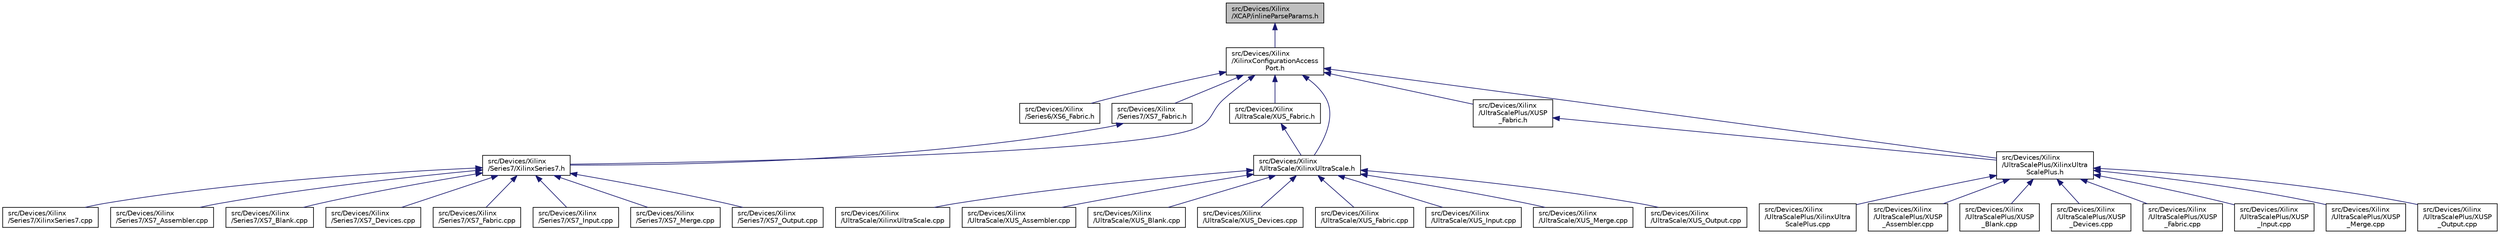 digraph "src/Devices/Xilinx/XCAP/inlineParseParams.h"
{
 // INTERACTIVE_SVG=YES
 // LATEX_PDF_SIZE
  edge [fontname="Helvetica",fontsize="10",labelfontname="Helvetica",labelfontsize="10"];
  node [fontname="Helvetica",fontsize="10",shape=record];
  Node1 [label="src/Devices/Xilinx\l/XCAP/inlineParseParams.h",height=0.2,width=0.4,color="black", fillcolor="grey75", style="filled", fontcolor="black",tooltip=" "];
  Node1 -> Node2 [dir="back",color="midnightblue",fontsize="10",style="solid",fontname="Helvetica"];
  Node2 [label="src/Devices/Xilinx\l/XilinxConfigurationAccess\lPort.h",height=0.2,width=0.4,color="black", fillcolor="white", style="filled",URL="$XilinxConfigurationAccessPort_8h.html",tooltip=" "];
  Node2 -> Node3 [dir="back",color="midnightblue",fontsize="10",style="solid",fontname="Helvetica"];
  Node3 [label="src/Devices/Xilinx\l/Series6/XS6_Fabric.h",height=0.2,width=0.4,color="black", fillcolor="white", style="filled",URL="$XS6__Fabric_8h.html",tooltip=" "];
  Node2 -> Node4 [dir="back",color="midnightblue",fontsize="10",style="solid",fontname="Helvetica"];
  Node4 [label="src/Devices/Xilinx\l/Series7/XS7_Fabric.h",height=0.2,width=0.4,color="black", fillcolor="white", style="filled",URL="$XS7__Fabric_8h.html",tooltip=" "];
  Node4 -> Node5 [dir="back",color="midnightblue",fontsize="10",style="solid",fontname="Helvetica"];
  Node5 [label="src/Devices/Xilinx\l/Series7/XilinxSeries7.h",height=0.2,width=0.4,color="black", fillcolor="white", style="filled",URL="$XilinxSeries7_8h.html",tooltip=" "];
  Node5 -> Node6 [dir="back",color="midnightblue",fontsize="10",style="solid",fontname="Helvetica"];
  Node6 [label="src/Devices/Xilinx\l/Series7/XilinxSeries7.cpp",height=0.2,width=0.4,color="black", fillcolor="white", style="filled",URL="$XilinxSeries7_8cpp.html",tooltip=" "];
  Node5 -> Node7 [dir="back",color="midnightblue",fontsize="10",style="solid",fontname="Helvetica"];
  Node7 [label="src/Devices/Xilinx\l/Series7/XS7_Assembler.cpp",height=0.2,width=0.4,color="black", fillcolor="white", style="filled",URL="$XS7__Assembler_8cpp.html",tooltip=" "];
  Node5 -> Node8 [dir="back",color="midnightblue",fontsize="10",style="solid",fontname="Helvetica"];
  Node8 [label="src/Devices/Xilinx\l/Series7/XS7_Blank.cpp",height=0.2,width=0.4,color="black", fillcolor="white", style="filled",URL="$XS7__Blank_8cpp.html",tooltip=" "];
  Node5 -> Node9 [dir="back",color="midnightblue",fontsize="10",style="solid",fontname="Helvetica"];
  Node9 [label="src/Devices/Xilinx\l/Series7/XS7_Devices.cpp",height=0.2,width=0.4,color="black", fillcolor="white", style="filled",URL="$XS7__Devices_8cpp.html",tooltip=" "];
  Node5 -> Node10 [dir="back",color="midnightblue",fontsize="10",style="solid",fontname="Helvetica"];
  Node10 [label="src/Devices/Xilinx\l/Series7/XS7_Fabric.cpp",height=0.2,width=0.4,color="black", fillcolor="white", style="filled",URL="$XS7__Fabric_8cpp.html",tooltip=" "];
  Node5 -> Node11 [dir="back",color="midnightblue",fontsize="10",style="solid",fontname="Helvetica"];
  Node11 [label="src/Devices/Xilinx\l/Series7/XS7_Input.cpp",height=0.2,width=0.4,color="black", fillcolor="white", style="filled",URL="$XS7__Input_8cpp.html",tooltip=" "];
  Node5 -> Node12 [dir="back",color="midnightblue",fontsize="10",style="solid",fontname="Helvetica"];
  Node12 [label="src/Devices/Xilinx\l/Series7/XS7_Merge.cpp",height=0.2,width=0.4,color="black", fillcolor="white", style="filled",URL="$XS7__Merge_8cpp.html",tooltip=" "];
  Node5 -> Node13 [dir="back",color="midnightblue",fontsize="10",style="solid",fontname="Helvetica"];
  Node13 [label="src/Devices/Xilinx\l/Series7/XS7_Output.cpp",height=0.2,width=0.4,color="black", fillcolor="white", style="filled",URL="$XS7__Output_8cpp.html",tooltip=" "];
  Node2 -> Node5 [dir="back",color="midnightblue",fontsize="10",style="solid",fontname="Helvetica"];
  Node2 -> Node14 [dir="back",color="midnightblue",fontsize="10",style="solid",fontname="Helvetica"];
  Node14 [label="src/Devices/Xilinx\l/UltraScale/XUS_Fabric.h",height=0.2,width=0.4,color="black", fillcolor="white", style="filled",URL="$XUS__Fabric_8h.html",tooltip=" "];
  Node14 -> Node15 [dir="back",color="midnightblue",fontsize="10",style="solid",fontname="Helvetica"];
  Node15 [label="src/Devices/Xilinx\l/UltraScale/XilinxUltraScale.h",height=0.2,width=0.4,color="black", fillcolor="white", style="filled",URL="$XilinxUltraScale_8h.html",tooltip=" "];
  Node15 -> Node16 [dir="back",color="midnightblue",fontsize="10",style="solid",fontname="Helvetica"];
  Node16 [label="src/Devices/Xilinx\l/UltraScale/XilinxUltraScale.cpp",height=0.2,width=0.4,color="black", fillcolor="white", style="filled",URL="$XilinxUltraScale_8cpp.html",tooltip=" "];
  Node15 -> Node17 [dir="back",color="midnightblue",fontsize="10",style="solid",fontname="Helvetica"];
  Node17 [label="src/Devices/Xilinx\l/UltraScale/XUS_Assembler.cpp",height=0.2,width=0.4,color="black", fillcolor="white", style="filled",URL="$XUS__Assembler_8cpp.html",tooltip=" "];
  Node15 -> Node18 [dir="back",color="midnightblue",fontsize="10",style="solid",fontname="Helvetica"];
  Node18 [label="src/Devices/Xilinx\l/UltraScale/XUS_Blank.cpp",height=0.2,width=0.4,color="black", fillcolor="white", style="filled",URL="$XUS__Blank_8cpp.html",tooltip=" "];
  Node15 -> Node19 [dir="back",color="midnightblue",fontsize="10",style="solid",fontname="Helvetica"];
  Node19 [label="src/Devices/Xilinx\l/UltraScale/XUS_Devices.cpp",height=0.2,width=0.4,color="black", fillcolor="white", style="filled",URL="$XUS__Devices_8cpp.html",tooltip=" "];
  Node15 -> Node20 [dir="back",color="midnightblue",fontsize="10",style="solid",fontname="Helvetica"];
  Node20 [label="src/Devices/Xilinx\l/UltraScale/XUS_Fabric.cpp",height=0.2,width=0.4,color="black", fillcolor="white", style="filled",URL="$XUS__Fabric_8cpp.html",tooltip=" "];
  Node15 -> Node21 [dir="back",color="midnightblue",fontsize="10",style="solid",fontname="Helvetica"];
  Node21 [label="src/Devices/Xilinx\l/UltraScale/XUS_Input.cpp",height=0.2,width=0.4,color="black", fillcolor="white", style="filled",URL="$XUS__Input_8cpp.html",tooltip=" "];
  Node15 -> Node22 [dir="back",color="midnightblue",fontsize="10",style="solid",fontname="Helvetica"];
  Node22 [label="src/Devices/Xilinx\l/UltraScale/XUS_Merge.cpp",height=0.2,width=0.4,color="black", fillcolor="white", style="filled",URL="$XUS__Merge_8cpp.html",tooltip=" "];
  Node15 -> Node23 [dir="back",color="midnightblue",fontsize="10",style="solid",fontname="Helvetica"];
  Node23 [label="src/Devices/Xilinx\l/UltraScale/XUS_Output.cpp",height=0.2,width=0.4,color="black", fillcolor="white", style="filled",URL="$XUS__Output_8cpp.html",tooltip=" "];
  Node2 -> Node15 [dir="back",color="midnightblue",fontsize="10",style="solid",fontname="Helvetica"];
  Node2 -> Node24 [dir="back",color="midnightblue",fontsize="10",style="solid",fontname="Helvetica"];
  Node24 [label="src/Devices/Xilinx\l/UltraScalePlus/XUSP\l_Fabric.h",height=0.2,width=0.4,color="black", fillcolor="white", style="filled",URL="$XUSP__Fabric_8h.html",tooltip=" "];
  Node24 -> Node25 [dir="back",color="midnightblue",fontsize="10",style="solid",fontname="Helvetica"];
  Node25 [label="src/Devices/Xilinx\l/UltraScalePlus/XilinxUltra\lScalePlus.h",height=0.2,width=0.4,color="black", fillcolor="white", style="filled",URL="$XilinxUltraScalePlus_8h.html",tooltip=" "];
  Node25 -> Node26 [dir="back",color="midnightblue",fontsize="10",style="solid",fontname="Helvetica"];
  Node26 [label="src/Devices/Xilinx\l/UltraScalePlus/XilinxUltra\lScalePlus.cpp",height=0.2,width=0.4,color="black", fillcolor="white", style="filled",URL="$XilinxUltraScalePlus_8cpp.html",tooltip=" "];
  Node25 -> Node27 [dir="back",color="midnightblue",fontsize="10",style="solid",fontname="Helvetica"];
  Node27 [label="src/Devices/Xilinx\l/UltraScalePlus/XUSP\l_Assembler.cpp",height=0.2,width=0.4,color="black", fillcolor="white", style="filled",URL="$XUSP__Assembler_8cpp.html",tooltip=" "];
  Node25 -> Node28 [dir="back",color="midnightblue",fontsize="10",style="solid",fontname="Helvetica"];
  Node28 [label="src/Devices/Xilinx\l/UltraScalePlus/XUSP\l_Blank.cpp",height=0.2,width=0.4,color="black", fillcolor="white", style="filled",URL="$XUSP__Blank_8cpp.html",tooltip=" "];
  Node25 -> Node29 [dir="back",color="midnightblue",fontsize="10",style="solid",fontname="Helvetica"];
  Node29 [label="src/Devices/Xilinx\l/UltraScalePlus/XUSP\l_Devices.cpp",height=0.2,width=0.4,color="black", fillcolor="white", style="filled",URL="$XUSP__Devices_8cpp.html",tooltip=" "];
  Node25 -> Node30 [dir="back",color="midnightblue",fontsize="10",style="solid",fontname="Helvetica"];
  Node30 [label="src/Devices/Xilinx\l/UltraScalePlus/XUSP\l_Fabric.cpp",height=0.2,width=0.4,color="black", fillcolor="white", style="filled",URL="$XUSP__Fabric_8cpp.html",tooltip=" "];
  Node25 -> Node31 [dir="back",color="midnightblue",fontsize="10",style="solid",fontname="Helvetica"];
  Node31 [label="src/Devices/Xilinx\l/UltraScalePlus/XUSP\l_Input.cpp",height=0.2,width=0.4,color="black", fillcolor="white", style="filled",URL="$XUSP__Input_8cpp.html",tooltip=" "];
  Node25 -> Node32 [dir="back",color="midnightblue",fontsize="10",style="solid",fontname="Helvetica"];
  Node32 [label="src/Devices/Xilinx\l/UltraScalePlus/XUSP\l_Merge.cpp",height=0.2,width=0.4,color="black", fillcolor="white", style="filled",URL="$XUSP__Merge_8cpp.html",tooltip=" "];
  Node25 -> Node33 [dir="back",color="midnightblue",fontsize="10",style="solid",fontname="Helvetica"];
  Node33 [label="src/Devices/Xilinx\l/UltraScalePlus/XUSP\l_Output.cpp",height=0.2,width=0.4,color="black", fillcolor="white", style="filled",URL="$XUSP__Output_8cpp.html",tooltip=" "];
  Node2 -> Node25 [dir="back",color="midnightblue",fontsize="10",style="solid",fontname="Helvetica"];
}
